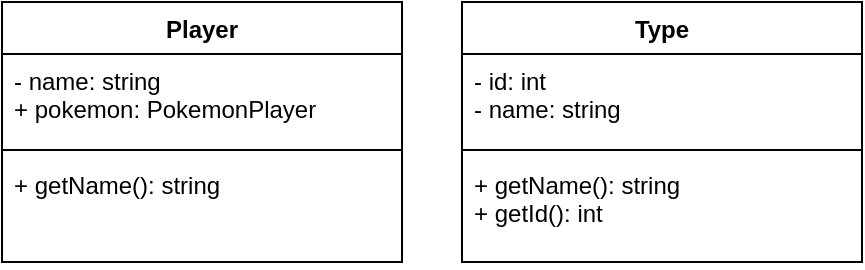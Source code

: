 <mxfile version="24.7.10">
  <diagram name="Página-1" id="M5E9Ukwn2B_Ok7jr5FLv">
    <mxGraphModel dx="2261" dy="772" grid="1" gridSize="10" guides="1" tooltips="1" connect="1" arrows="1" fold="1" page="1" pageScale="1" pageWidth="827" pageHeight="1169" math="0" shadow="0">
      <root>
        <mxCell id="0" />
        <mxCell id="1" parent="0" />
        <mxCell id="Njrjkka3Lx1LF5MLFgMk-5" value="Player" style="swimlane;fontStyle=1;align=center;verticalAlign=top;childLayout=stackLayout;horizontal=1;startSize=26;horizontalStack=0;resizeParent=1;resizeParentMax=0;resizeLast=0;collapsible=1;marginBottom=0;whiteSpace=wrap;html=1;" vertex="1" parent="1">
          <mxGeometry x="-180" y="120" width="200" height="130" as="geometry" />
        </mxCell>
        <mxCell id="Njrjkka3Lx1LF5MLFgMk-6" value="- name: string&lt;div&gt;+ pokemon: PokemonPlayer&lt;/div&gt;" style="text;strokeColor=none;fillColor=none;align=left;verticalAlign=top;spacingLeft=4;spacingRight=4;overflow=hidden;rotatable=0;points=[[0,0.5],[1,0.5]];portConstraint=eastwest;whiteSpace=wrap;html=1;" vertex="1" parent="Njrjkka3Lx1LF5MLFgMk-5">
          <mxGeometry y="26" width="200" height="44" as="geometry" />
        </mxCell>
        <mxCell id="Njrjkka3Lx1LF5MLFgMk-7" value="" style="line;strokeWidth=1;fillColor=none;align=left;verticalAlign=middle;spacingTop=-1;spacingLeft=3;spacingRight=3;rotatable=0;labelPosition=right;points=[];portConstraint=eastwest;strokeColor=inherit;" vertex="1" parent="Njrjkka3Lx1LF5MLFgMk-5">
          <mxGeometry y="70" width="200" height="8" as="geometry" />
        </mxCell>
        <mxCell id="Njrjkka3Lx1LF5MLFgMk-8" value="+ getName(): string&lt;div&gt;&lt;br&gt;&lt;/div&gt;" style="text;strokeColor=none;fillColor=none;align=left;verticalAlign=top;spacingLeft=4;spacingRight=4;overflow=hidden;rotatable=0;points=[[0,0.5],[1,0.5]];portConstraint=eastwest;whiteSpace=wrap;html=1;" vertex="1" parent="Njrjkka3Lx1LF5MLFgMk-5">
          <mxGeometry y="78" width="200" height="52" as="geometry" />
        </mxCell>
        <mxCell id="Njrjkka3Lx1LF5MLFgMk-9" value="Type" style="swimlane;fontStyle=1;align=center;verticalAlign=top;childLayout=stackLayout;horizontal=1;startSize=26;horizontalStack=0;resizeParent=1;resizeParentMax=0;resizeLast=0;collapsible=1;marginBottom=0;whiteSpace=wrap;html=1;" vertex="1" parent="1">
          <mxGeometry x="50" y="120" width="200" height="130" as="geometry" />
        </mxCell>
        <mxCell id="Njrjkka3Lx1LF5MLFgMk-10" value="- id: int&lt;div&gt;- name: string&lt;/div&gt;&lt;div&gt;&lt;br&gt;&lt;/div&gt;" style="text;strokeColor=none;fillColor=none;align=left;verticalAlign=top;spacingLeft=4;spacingRight=4;overflow=hidden;rotatable=0;points=[[0,0.5],[1,0.5]];portConstraint=eastwest;whiteSpace=wrap;html=1;" vertex="1" parent="Njrjkka3Lx1LF5MLFgMk-9">
          <mxGeometry y="26" width="200" height="44" as="geometry" />
        </mxCell>
        <mxCell id="Njrjkka3Lx1LF5MLFgMk-11" value="" style="line;strokeWidth=1;fillColor=none;align=left;verticalAlign=middle;spacingTop=-1;spacingLeft=3;spacingRight=3;rotatable=0;labelPosition=right;points=[];portConstraint=eastwest;strokeColor=inherit;" vertex="1" parent="Njrjkka3Lx1LF5MLFgMk-9">
          <mxGeometry y="70" width="200" height="8" as="geometry" />
        </mxCell>
        <mxCell id="Njrjkka3Lx1LF5MLFgMk-12" value="+ getName(): string&lt;div&gt;+ getId(): int&lt;/div&gt;" style="text;strokeColor=none;fillColor=none;align=left;verticalAlign=top;spacingLeft=4;spacingRight=4;overflow=hidden;rotatable=0;points=[[0,0.5],[1,0.5]];portConstraint=eastwest;whiteSpace=wrap;html=1;" vertex="1" parent="Njrjkka3Lx1LF5MLFgMk-9">
          <mxGeometry y="78" width="200" height="52" as="geometry" />
        </mxCell>
      </root>
    </mxGraphModel>
  </diagram>
</mxfile>
